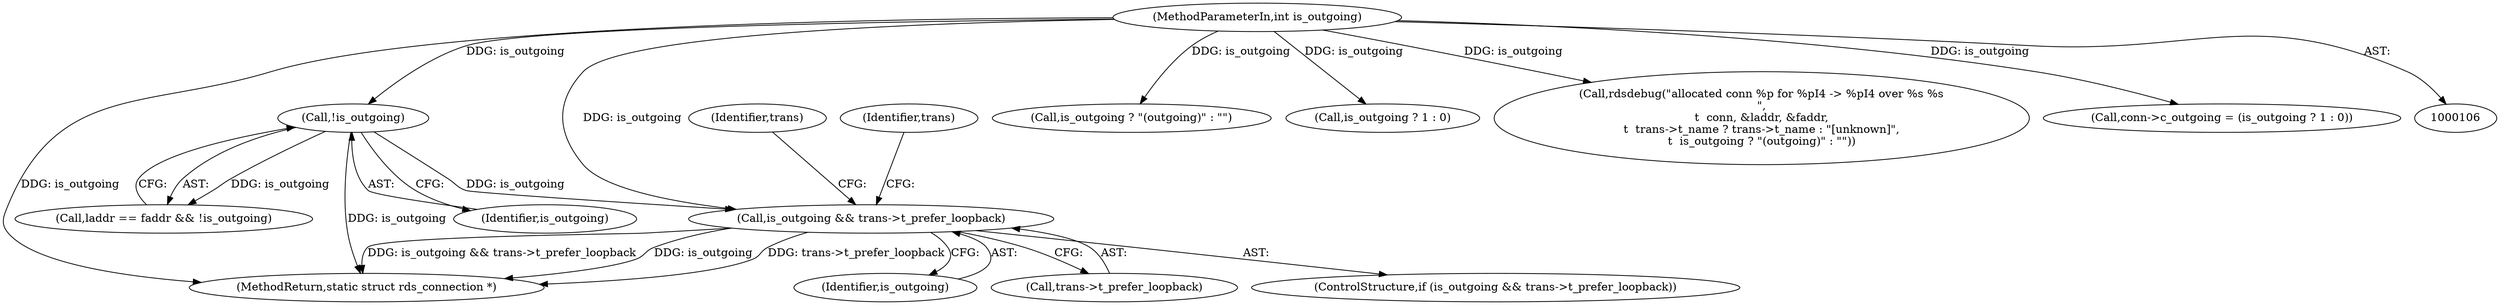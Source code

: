 digraph "0_linux_8c7188b23474cca017b3ef354c4a58456f68303a@pointer" {
"1000259" [label="(Call,is_outgoing && trans->t_prefer_loopback)"];
"1000155" [label="(Call,!is_outgoing)"];
"1000112" [label="(MethodParameterIn,int is_outgoing)"];
"1000151" [label="(Call,laddr == faddr && !is_outgoing)"];
"1000112" [label="(MethodParameterIn,int is_outgoing)"];
"1000377" [label="(Call,is_outgoing ? \"(outgoing)\" : \"\")"];
"1000260" [label="(Identifier,is_outgoing)"];
"1000258" [label="(ControlStructure,if (is_outgoing && trans->t_prefer_loopback))"];
"1000259" [label="(Call,is_outgoing && trans->t_prefer_loopback)"];
"1000319" [label="(Call,is_outgoing ? 1 : 0)"];
"1000459" [label="(MethodReturn,static struct rds_connection *)"];
"1000156" [label="(Identifier,is_outgoing)"];
"1000362" [label="(Call,rdsdebug(\"allocated conn %p for %pI4 -> %pI4 over %s %s\n\",\n\t  conn, &laddr, &faddr,\n\t  trans->t_name ? trans->t_name : \"[unknown]\",\n\t  is_outgoing ? \"(outgoing)\" : \"\"))"];
"1000271" [label="(Identifier,trans)"];
"1000261" [label="(Call,trans->t_prefer_loopback)"];
"1000155" [label="(Call,!is_outgoing)"];
"1000315" [label="(Call,conn->c_outgoing = (is_outgoing ? 1 : 0))"];
"1000266" [label="(Identifier,trans)"];
"1000259" -> "1000258"  [label="AST: "];
"1000259" -> "1000260"  [label="CFG: "];
"1000259" -> "1000261"  [label="CFG: "];
"1000260" -> "1000259"  [label="AST: "];
"1000261" -> "1000259"  [label="AST: "];
"1000266" -> "1000259"  [label="CFG: "];
"1000271" -> "1000259"  [label="CFG: "];
"1000259" -> "1000459"  [label="DDG: is_outgoing && trans->t_prefer_loopback"];
"1000259" -> "1000459"  [label="DDG: is_outgoing"];
"1000259" -> "1000459"  [label="DDG: trans->t_prefer_loopback"];
"1000155" -> "1000259"  [label="DDG: is_outgoing"];
"1000112" -> "1000259"  [label="DDG: is_outgoing"];
"1000155" -> "1000151"  [label="AST: "];
"1000155" -> "1000156"  [label="CFG: "];
"1000156" -> "1000155"  [label="AST: "];
"1000151" -> "1000155"  [label="CFG: "];
"1000155" -> "1000459"  [label="DDG: is_outgoing"];
"1000155" -> "1000151"  [label="DDG: is_outgoing"];
"1000112" -> "1000155"  [label="DDG: is_outgoing"];
"1000112" -> "1000106"  [label="AST: "];
"1000112" -> "1000459"  [label="DDG: is_outgoing"];
"1000112" -> "1000315"  [label="DDG: is_outgoing"];
"1000112" -> "1000319"  [label="DDG: is_outgoing"];
"1000112" -> "1000362"  [label="DDG: is_outgoing"];
"1000112" -> "1000377"  [label="DDG: is_outgoing"];
}
